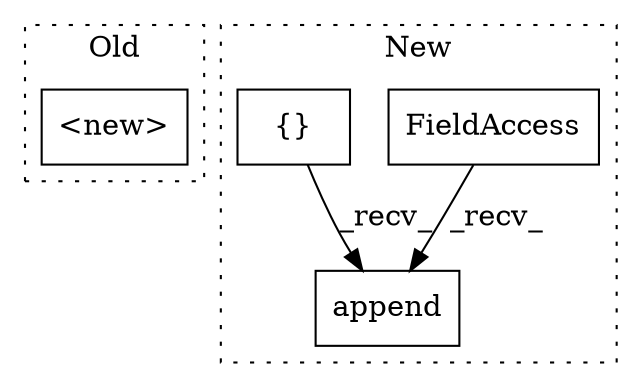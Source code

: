 digraph G {
subgraph cluster0 {
1 [label="<new>" a="14" s="3077" l="30" shape="box"];
label = "Old";
style="dotted";
}
subgraph cluster1 {
2 [label="append" a="32" s="1970,2019" l="7,1" shape="box"];
3 [label="FieldAccess" a="22" s="1948" l="21" shape="box"];
4 [label="{}" a="4" s="1940" l="2" shape="box"];
label = "New";
style="dotted";
}
3 -> 2 [label="_recv_"];
4 -> 2 [label="_recv_"];
}
